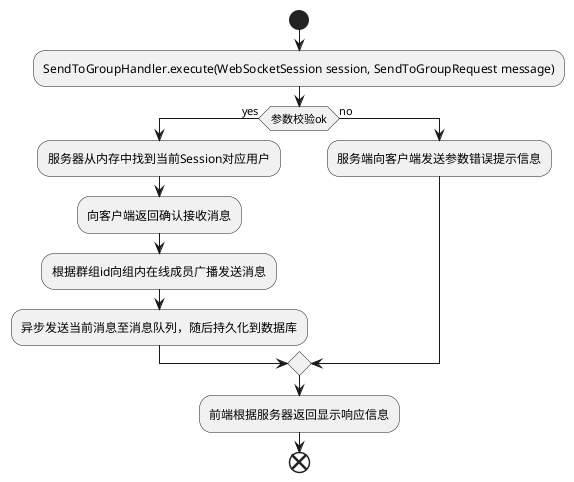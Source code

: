 @startuml
'https://plantuml.com/sequence-diagram
start
:SendToGroupHandler.execute(WebSocketSession session, SendToGroupRequest message);
if (参数校验ok) then (yes)
:服务器从内存中找到当前Session对应用户;
:向客户端返回确认接收消息;
:根据群组id向组内在线成员广播发送消息;
:异步发送当前消息至消息队列，随后持久化到数据库;
else (no)
:服务端向客户端发送参数错误提示信息;
endif
:前端根据服务器返回显示响应信息;
end
@enduml